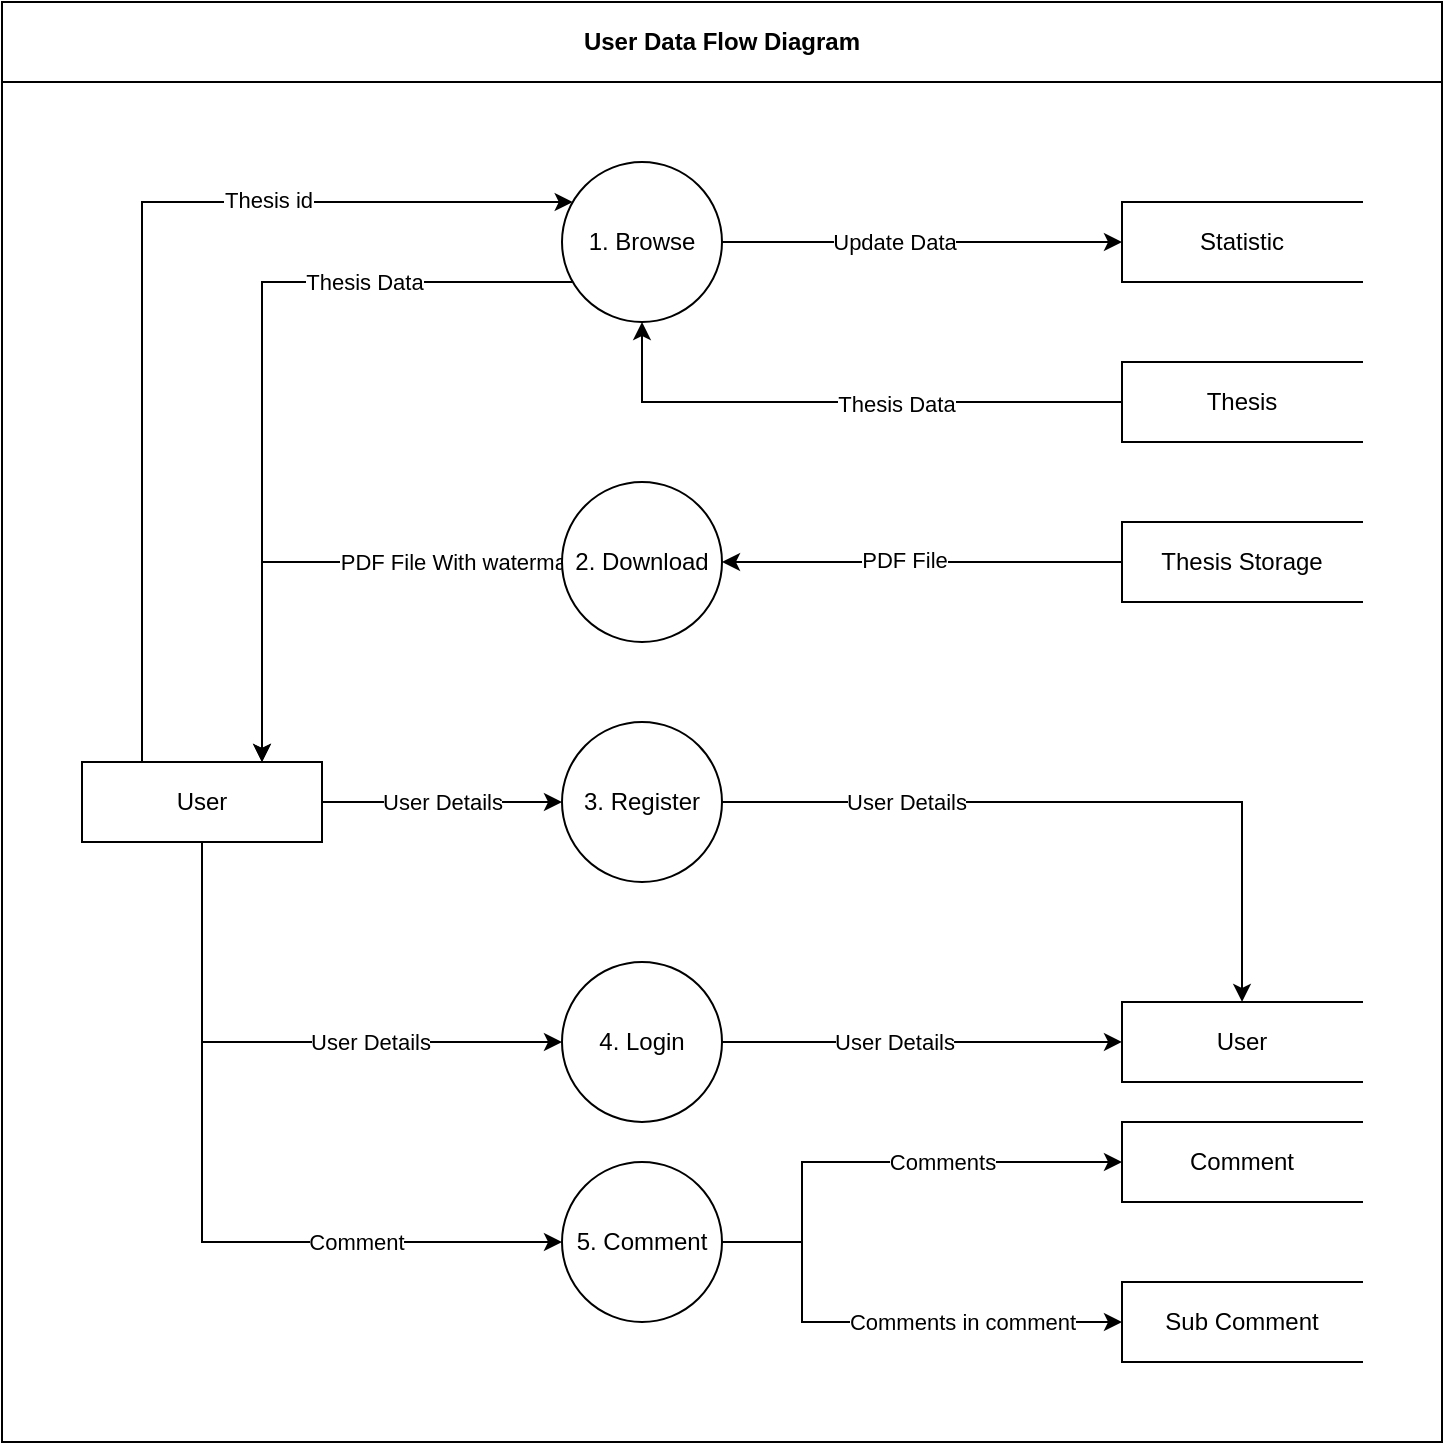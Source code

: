 <mxfile version="28.2.4" pages="2">
  <diagram name="Page-1" id="c7558073-3199-34d8-9f00-42111426c3f3">
    <mxGraphModel dx="3545" dy="1965" grid="1" gridSize="10" guides="1" tooltips="1" connect="1" arrows="1" fold="1" page="1" pageScale="1" pageWidth="1654" pageHeight="1169" background="none" math="0" shadow="0">
      <root>
        <mxCell id="0" />
        <mxCell id="1" parent="0" />
        <mxCell id="3HOMXt8vWWaVYnF211hJ-1" value="User Data Flow Diagram" style="swimlane;whiteSpace=wrap;html=1;startSize=40;" parent="1" vertex="1">
          <mxGeometry x="40" y="40" width="720" height="720" as="geometry" />
        </mxCell>
        <mxCell id="3HOMXt8vWWaVYnF211hJ-2" style="edgeStyle=orthogonalEdgeStyle;rounded=0;orthogonalLoop=1;jettySize=auto;html=1;" parent="3HOMXt8vWWaVYnF211hJ-1" source="3HOMXt8vWWaVYnF211hJ-10" target="3HOMXt8vWWaVYnF211hJ-25" edge="1">
          <mxGeometry relative="1" as="geometry">
            <mxPoint x="280" y="240" as="targetPoint" />
            <Array as="points">
              <mxPoint x="100" y="520" />
            </Array>
          </mxGeometry>
        </mxCell>
        <mxCell id="3HOMXt8vWWaVYnF211hJ-3" value="&lt;span style=&quot;color: rgb(0, 0, 0);&quot;&gt;User Details&lt;/span&gt;" style="edgeLabel;html=1;align=center;verticalAlign=middle;resizable=0;points=[];" parent="3HOMXt8vWWaVYnF211hJ-2" vertex="1" connectable="0">
          <mxGeometry x="0.314" relative="1" as="geometry">
            <mxPoint as="offset" />
          </mxGeometry>
        </mxCell>
        <mxCell id="3HOMXt8vWWaVYnF211hJ-6" style="edgeStyle=orthogonalEdgeStyle;rounded=0;orthogonalLoop=1;jettySize=auto;html=1;" parent="3HOMXt8vWWaVYnF211hJ-1" source="3HOMXt8vWWaVYnF211hJ-10" target="3HOMXt8vWWaVYnF211hJ-29" edge="1">
          <mxGeometry relative="1" as="geometry">
            <Array as="points">
              <mxPoint x="70" y="100" />
            </Array>
            <mxPoint x="280" y="479.95" as="targetPoint" />
          </mxGeometry>
        </mxCell>
        <mxCell id="3HOMXt8vWWaVYnF211hJ-7" value="Thesis id" style="edgeLabel;html=1;align=center;verticalAlign=middle;resizable=0;points=[];" parent="3HOMXt8vWWaVYnF211hJ-6" vertex="1" connectable="0">
          <mxGeometry x="0.383" y="1" relative="1" as="geometry">
            <mxPoint as="offset" />
          </mxGeometry>
        </mxCell>
        <mxCell id="3HOMXt8vWWaVYnF211hJ-10" value="User" style="html=1;dashed=0;whiteSpace=wrap;rounded=0;" parent="3HOMXt8vWWaVYnF211hJ-1" vertex="1">
          <mxGeometry x="40" y="380" width="120" height="40" as="geometry" />
        </mxCell>
        <mxCell id="3HOMXt8vWWaVYnF211hJ-19" style="edgeStyle=orthogonalEdgeStyle;rounded=0;orthogonalLoop=1;jettySize=auto;html=1;" parent="3HOMXt8vWWaVYnF211hJ-1" source="3HOMXt8vWWaVYnF211hJ-29" target="3HOMXt8vWWaVYnF211hJ-21" edge="1">
          <mxGeometry relative="1" as="geometry">
            <mxPoint x="400" y="479.95" as="sourcePoint" />
            <Array as="points">
              <mxPoint x="330" y="110" />
            </Array>
          </mxGeometry>
        </mxCell>
        <mxCell id="3HOMXt8vWWaVYnF211hJ-20" value="Update Data" style="edgeLabel;html=1;align=center;verticalAlign=middle;resizable=0;points=[];" parent="3HOMXt8vWWaVYnF211hJ-19" vertex="1" connectable="0">
          <mxGeometry x="-0.139" y="2" relative="1" as="geometry">
            <mxPoint y="2" as="offset" />
          </mxGeometry>
        </mxCell>
        <mxCell id="3HOMXt8vWWaVYnF211hJ-21" value="Statistic" style="html=1;dashed=0;whiteSpace=wrap;shape=partialRectangle;right=0;" parent="3HOMXt8vWWaVYnF211hJ-1" vertex="1">
          <mxGeometry x="560" y="100" width="120" height="40" as="geometry" />
        </mxCell>
        <mxCell id="3HOMXt8vWWaVYnF211hJ-22" style="edgeStyle=orthogonalEdgeStyle;rounded=0;orthogonalLoop=1;jettySize=auto;html=1;" parent="3HOMXt8vWWaVYnF211hJ-1" source="3HOMXt8vWWaVYnF211hJ-30" target="3HOMXt8vWWaVYnF211hJ-10" edge="1">
          <mxGeometry relative="1" as="geometry">
            <mxPoint x="280" y="640.95" as="sourcePoint" />
            <Array as="points">
              <mxPoint x="130" y="280" />
            </Array>
          </mxGeometry>
        </mxCell>
        <mxCell id="3HOMXt8vWWaVYnF211hJ-23" value="PDF File With watermark" style="edgeLabel;html=1;align=center;verticalAlign=middle;resizable=0;points=[];" parent="3HOMXt8vWWaVYnF211hJ-22" vertex="1" connectable="0">
          <mxGeometry x="-0.361" y="1" relative="1" as="geometry">
            <mxPoint x="30" y="-1" as="offset" />
          </mxGeometry>
        </mxCell>
        <mxCell id="3HOMXt8vWWaVYnF211hJ-27" style="edgeStyle=orthogonalEdgeStyle;rounded=0;orthogonalLoop=1;jettySize=auto;html=1;" parent="3HOMXt8vWWaVYnF211hJ-1" source="3HOMXt8vWWaVYnF211hJ-29" target="3HOMXt8vWWaVYnF211hJ-10" edge="1">
          <mxGeometry relative="1" as="geometry">
            <Array as="points">
              <mxPoint x="130" y="140" />
            </Array>
          </mxGeometry>
        </mxCell>
        <mxCell id="3HOMXt8vWWaVYnF211hJ-28" value="Thesis Data" style="edgeLabel;html=1;align=center;verticalAlign=middle;resizable=0;points=[];" parent="3HOMXt8vWWaVYnF211hJ-27" vertex="1" connectable="0">
          <mxGeometry x="-0.41" y="2" relative="1" as="geometry">
            <mxPoint x="12" y="-2" as="offset" />
          </mxGeometry>
        </mxCell>
        <mxCell id="3HOMXt8vWWaVYnF211hJ-29" value="1. Browse" style="ellipse;whiteSpace=wrap;html=1;aspect=fixed;" parent="3HOMXt8vWWaVYnF211hJ-1" vertex="1">
          <mxGeometry x="280" y="80" width="80" height="80" as="geometry" />
        </mxCell>
        <mxCell id="3HOMXt8vWWaVYnF211hJ-30" value="2. Download" style="ellipse;whiteSpace=wrap;html=1;aspect=fixed;" parent="3HOMXt8vWWaVYnF211hJ-1" vertex="1">
          <mxGeometry x="280" y="240" width="80" height="80" as="geometry" />
        </mxCell>
        <mxCell id="3HOMXt8vWWaVYnF211hJ-31" style="edgeStyle=orthogonalEdgeStyle;rounded=0;orthogonalLoop=1;jettySize=auto;html=1;" parent="3HOMXt8vWWaVYnF211hJ-1" source="3HOMXt8vWWaVYnF211hJ-33" target="3HOMXt8vWWaVYnF211hJ-29" edge="1">
          <mxGeometry relative="1" as="geometry">
            <mxPoint x="390" y="549.95" as="targetPoint" />
            <Array as="points">
              <mxPoint x="320" y="200" />
            </Array>
          </mxGeometry>
        </mxCell>
        <mxCell id="3HOMXt8vWWaVYnF211hJ-32" value="Thesis Data" style="edgeLabel;html=1;align=center;verticalAlign=middle;resizable=0;points=[];" parent="3HOMXt8vWWaVYnF211hJ-31" vertex="1" connectable="0">
          <mxGeometry x="-0.191" y="1" relative="1" as="geometry">
            <mxPoint as="offset" />
          </mxGeometry>
        </mxCell>
        <mxCell id="3HOMXt8vWWaVYnF211hJ-33" value="Thesis" style="html=1;dashed=0;whiteSpace=wrap;shape=partialRectangle;right=0;" parent="3HOMXt8vWWaVYnF211hJ-1" vertex="1">
          <mxGeometry x="560" y="180" width="120" height="40" as="geometry" />
        </mxCell>
        <mxCell id="3HOMXt8vWWaVYnF211hJ-34" style="edgeStyle=orthogonalEdgeStyle;rounded=0;orthogonalLoop=1;jettySize=auto;html=1;" parent="3HOMXt8vWWaVYnF211hJ-1" source="3HOMXt8vWWaVYnF211hJ-36" target="3HOMXt8vWWaVYnF211hJ-30" edge="1">
          <mxGeometry relative="1" as="geometry">
            <mxPoint x="360" y="639.95" as="targetPoint" />
          </mxGeometry>
        </mxCell>
        <mxCell id="3HOMXt8vWWaVYnF211hJ-35" value="PDF File" style="edgeLabel;html=1;align=center;verticalAlign=middle;resizable=0;points=[];" parent="3HOMXt8vWWaVYnF211hJ-34" vertex="1" connectable="0">
          <mxGeometry x="0.093" y="-1" relative="1" as="geometry">
            <mxPoint as="offset" />
          </mxGeometry>
        </mxCell>
        <mxCell id="3HOMXt8vWWaVYnF211hJ-36" value="Thesis Storage" style="html=1;dashed=0;whiteSpace=wrap;shape=partialRectangle;right=0;" parent="3HOMXt8vWWaVYnF211hJ-1" vertex="1">
          <mxGeometry x="560" y="260" width="120" height="40" as="geometry" />
        </mxCell>
        <mxCell id="3HOMXt8vWWaVYnF211hJ-39" value="3. Register" style="ellipse;whiteSpace=wrap;html=1;aspect=fixed;" parent="3HOMXt8vWWaVYnF211hJ-1" vertex="1">
          <mxGeometry x="280" y="360" width="80" height="80" as="geometry" />
        </mxCell>
        <mxCell id="3HOMXt8vWWaVYnF211hJ-25" value="4. Login" style="ellipse;whiteSpace=wrap;html=1;aspect=fixed;" parent="3HOMXt8vWWaVYnF211hJ-1" vertex="1">
          <mxGeometry x="280" y="479.95" width="80" height="80" as="geometry" />
        </mxCell>
        <mxCell id="3HOMXt8vWWaVYnF211hJ-26" value="5. Comment" style="ellipse;whiteSpace=wrap;html=1;aspect=fixed;" parent="3HOMXt8vWWaVYnF211hJ-1" vertex="1">
          <mxGeometry x="280" y="580" width="80" height="80" as="geometry" />
        </mxCell>
        <mxCell id="3HOMXt8vWWaVYnF211hJ-24" value="User" style="html=1;dashed=0;whiteSpace=wrap;shape=partialRectangle;right=0;" parent="3HOMXt8vWWaVYnF211hJ-1" vertex="1">
          <mxGeometry x="560" y="499.95" width="120" height="40" as="geometry" />
        </mxCell>
        <mxCell id="3HOMXt8vWWaVYnF211hJ-15" value="Comment" style="html=1;dashed=0;whiteSpace=wrap;shape=partialRectangle;right=0;" parent="3HOMXt8vWWaVYnF211hJ-1" vertex="1">
          <mxGeometry x="560" y="560" width="120" height="40" as="geometry" />
        </mxCell>
        <mxCell id="3HOMXt8vWWaVYnF211hJ-18" value="Sub Comment" style="html=1;dashed=0;whiteSpace=wrap;shape=partialRectangle;right=0;" parent="3HOMXt8vWWaVYnF211hJ-1" vertex="1">
          <mxGeometry x="560" y="640" width="120" height="40" as="geometry" />
        </mxCell>
        <mxCell id="3HOMXt8vWWaVYnF211hJ-8" style="edgeStyle=orthogonalEdgeStyle;rounded=0;orthogonalLoop=1;jettySize=auto;html=1;" parent="3HOMXt8vWWaVYnF211hJ-1" source="3HOMXt8vWWaVYnF211hJ-10" target="3HOMXt8vWWaVYnF211hJ-39" edge="1">
          <mxGeometry relative="1" as="geometry">
            <mxPoint x="211.6" y="160" as="targetPoint" />
            <Array as="points">
              <mxPoint x="170" y="400" />
              <mxPoint x="170" y="400" />
            </Array>
          </mxGeometry>
        </mxCell>
        <mxCell id="3HOMXt8vWWaVYnF211hJ-9" value="&lt;span style=&quot;color: rgb(0, 0, 0);&quot;&gt;User Details&lt;/span&gt;" style="edgeLabel;html=1;align=center;verticalAlign=middle;resizable=0;points=[];" parent="3HOMXt8vWWaVYnF211hJ-8" vertex="1" connectable="0">
          <mxGeometry x="0.55" relative="1" as="geometry">
            <mxPoint x="-33" as="offset" />
          </mxGeometry>
        </mxCell>
        <mxCell id="3HOMXt8vWWaVYnF211hJ-4" style="edgeStyle=orthogonalEdgeStyle;rounded=0;orthogonalLoop=1;jettySize=auto;html=1;" parent="3HOMXt8vWWaVYnF211hJ-1" source="3HOMXt8vWWaVYnF211hJ-10" target="3HOMXt8vWWaVYnF211hJ-26" edge="1">
          <mxGeometry relative="1" as="geometry">
            <Array as="points">
              <mxPoint x="100" y="620" />
            </Array>
            <mxPoint x="280" y="319.95" as="targetPoint" />
          </mxGeometry>
        </mxCell>
        <mxCell id="3HOMXt8vWWaVYnF211hJ-5" value="&lt;span style=&quot;color: rgb(0, 0, 0);&quot;&gt;Comment&lt;/span&gt;" style="edgeLabel;html=1;align=center;verticalAlign=middle;resizable=0;points=[];" parent="3HOMXt8vWWaVYnF211hJ-4" vertex="1" connectable="0">
          <mxGeometry x="0.168" relative="1" as="geometry">
            <mxPoint x="55" as="offset" />
          </mxGeometry>
        </mxCell>
        <mxCell id="3HOMXt8vWWaVYnF211hJ-11" style="edgeStyle=orthogonalEdgeStyle;rounded=0;orthogonalLoop=1;jettySize=auto;html=1;" parent="3HOMXt8vWWaVYnF211hJ-1" source="3HOMXt8vWWaVYnF211hJ-25" target="3HOMXt8vWWaVYnF211hJ-24" edge="1">
          <mxGeometry relative="1" as="geometry">
            <Array as="points" />
            <mxPoint x="360" y="239.95" as="sourcePoint" />
          </mxGeometry>
        </mxCell>
        <mxCell id="3HOMXt8vWWaVYnF211hJ-12" value="User Details" style="edgeLabel;html=1;align=center;verticalAlign=middle;resizable=0;points=[];" parent="3HOMXt8vWWaVYnF211hJ-11" vertex="1" connectable="0">
          <mxGeometry x="-0.669" y="2" relative="1" as="geometry">
            <mxPoint x="53" y="2" as="offset" />
          </mxGeometry>
        </mxCell>
        <mxCell id="3HOMXt8vWWaVYnF211hJ-37" style="edgeStyle=orthogonalEdgeStyle;rounded=0;orthogonalLoop=1;jettySize=auto;html=1;" parent="3HOMXt8vWWaVYnF211hJ-1" source="3HOMXt8vWWaVYnF211hJ-39" target="3HOMXt8vWWaVYnF211hJ-24" edge="1">
          <mxGeometry relative="1" as="geometry">
            <mxPoint x="471.6" y="150" as="sourcePoint" />
            <Array as="points">
              <mxPoint x="620" y="400" />
            </Array>
          </mxGeometry>
        </mxCell>
        <mxCell id="3HOMXt8vWWaVYnF211hJ-38" value="User Details" style="edgeLabel;html=1;align=center;verticalAlign=middle;resizable=0;points=[];" parent="3HOMXt8vWWaVYnF211hJ-37" vertex="1" connectable="0">
          <mxGeometry x="-0.333" y="-3" relative="1" as="geometry">
            <mxPoint x="-28" y="-3" as="offset" />
          </mxGeometry>
        </mxCell>
        <mxCell id="3HOMXt8vWWaVYnF211hJ-16" value="" style="edgeStyle=orthogonalEdgeStyle;rounded=0;orthogonalLoop=1;jettySize=auto;html=1;" parent="3HOMXt8vWWaVYnF211hJ-1" source="3HOMXt8vWWaVYnF211hJ-26" target="3HOMXt8vWWaVYnF211hJ-15" edge="1">
          <mxGeometry relative="1" as="geometry">
            <mxPoint x="400" y="319.95" as="sourcePoint" />
            <Array as="points">
              <mxPoint x="400" y="620" />
              <mxPoint x="400" y="580" />
            </Array>
          </mxGeometry>
        </mxCell>
        <mxCell id="3HOMXt8vWWaVYnF211hJ-17" value="Comments" style="edgeLabel;html=1;align=center;verticalAlign=middle;resizable=0;points=[];" parent="3HOMXt8vWWaVYnF211hJ-16" vertex="1" connectable="0">
          <mxGeometry x="-0.224" y="1" relative="1" as="geometry">
            <mxPoint x="57" y="1" as="offset" />
          </mxGeometry>
        </mxCell>
        <mxCell id="3HOMXt8vWWaVYnF211hJ-13" style="edgeStyle=orthogonalEdgeStyle;rounded=0;orthogonalLoop=1;jettySize=auto;html=1;" parent="3HOMXt8vWWaVYnF211hJ-1" source="3HOMXt8vWWaVYnF211hJ-26" target="3HOMXt8vWWaVYnF211hJ-18" edge="1">
          <mxGeometry relative="1" as="geometry">
            <Array as="points">
              <mxPoint x="400" y="620" />
              <mxPoint x="400" y="660" />
            </Array>
            <mxPoint x="400" y="319.979" as="sourcePoint" />
          </mxGeometry>
        </mxCell>
        <mxCell id="3HOMXt8vWWaVYnF211hJ-14" value="Comments in comment" style="edgeLabel;html=1;align=center;verticalAlign=middle;resizable=0;points=[];" parent="3HOMXt8vWWaVYnF211hJ-13" vertex="1" connectable="0">
          <mxGeometry x="0.234" y="-1" relative="1" as="geometry">
            <mxPoint x="12" y="-1" as="offset" />
          </mxGeometry>
        </mxCell>
      </root>
    </mxGraphModel>
  </diagram>
  <diagram id="Jr_xxvX3Nfv4Notk2Pv0" name="Page-2">
    <mxGraphModel dx="2578" dy="1429" grid="1" gridSize="10" guides="1" tooltips="1" connect="1" arrows="1" fold="1" page="1" pageScale="1" pageWidth="1654" pageHeight="1169" math="0" shadow="0">
      <root>
        <mxCell id="0" />
        <mxCell id="1" parent="0" />
        <mxCell id="TBvcCz5QSPr1Cnd5h-cM-1" value="&lt;span style=&quot;color: rgb(0, 0, 0);&quot;&gt;Educator Data Flow Diagram&lt;/span&gt;" style="swimlane;whiteSpace=wrap;html=1;startSize=40;" vertex="1" parent="1">
          <mxGeometry x="40" y="40" width="1280" height="640" as="geometry" />
        </mxCell>
        <mxCell id="TBvcCz5QSPr1Cnd5h-cM-2" style="edgeStyle=orthogonalEdgeStyle;rounded=0;orthogonalLoop=1;jettySize=auto;html=1;" edge="1" parent="TBvcCz5QSPr1Cnd5h-cM-1" source="TBvcCz5QSPr1Cnd5h-cM-34" target="TBvcCz5QSPr1Cnd5h-cM-13">
          <mxGeometry relative="1" as="geometry">
            <mxPoint x="440" y="179.95" as="sourcePoint" />
            <Array as="points">
              <mxPoint x="270" y="120" />
              <mxPoint x="270" y="120" />
            </Array>
          </mxGeometry>
        </mxCell>
        <mxCell id="TBvcCz5QSPr1Cnd5h-cM-3" value="Thesis Data" style="edgeLabel;html=1;align=center;verticalAlign=middle;resizable=0;points=[];" vertex="1" connectable="0" parent="TBvcCz5QSPr1Cnd5h-cM-2">
          <mxGeometry x="0.478" y="2" relative="1" as="geometry">
            <mxPoint x="13" y="-2" as="offset" />
          </mxGeometry>
        </mxCell>
        <mxCell id="TBvcCz5QSPr1Cnd5h-cM-4" style="edgeStyle=orthogonalEdgeStyle;rounded=0;orthogonalLoop=1;jettySize=auto;html=1;" edge="1" parent="TBvcCz5QSPr1Cnd5h-cM-1" source="TBvcCz5QSPr1Cnd5h-cM-10" target="TBvcCz5QSPr1Cnd5h-cM-34">
          <mxGeometry relative="1" as="geometry">
            <mxPoint x="320" y="179.95" as="targetPoint" />
            <Array as="points">
              <mxPoint x="560" y="179.95" />
              <mxPoint x="560" y="119.95" />
            </Array>
          </mxGeometry>
        </mxCell>
        <mxCell id="TBvcCz5QSPr1Cnd5h-cM-5" value="Thesis Data /&lt;div&gt;PDF&lt;/div&gt;" style="edgeLabel;html=1;align=center;verticalAlign=middle;resizable=0;points=[];" vertex="1" connectable="0" parent="TBvcCz5QSPr1Cnd5h-cM-4">
          <mxGeometry x="-0.186" y="3" relative="1" as="geometry">
            <mxPoint x="-37" y="-19" as="offset" />
          </mxGeometry>
        </mxCell>
        <mxCell id="TBvcCz5QSPr1Cnd5h-cM-6" style="edgeStyle=orthogonalEdgeStyle;rounded=0;orthogonalLoop=1;jettySize=auto;html=1;" edge="1" parent="TBvcCz5QSPr1Cnd5h-cM-1" source="TBvcCz5QSPr1Cnd5h-cM-10" target="TBvcCz5QSPr1Cnd5h-cM-37">
          <mxGeometry relative="1" as="geometry">
            <Array as="points">
              <mxPoint x="560" y="179.95" />
              <mxPoint x="560" y="239.95" />
            </Array>
            <mxPoint x="320" y="259.95" as="targetPoint" />
          </mxGeometry>
        </mxCell>
        <mxCell id="TBvcCz5QSPr1Cnd5h-cM-7" value="Thesis Data /&lt;div&gt;PDF&lt;/div&gt;" style="edgeLabel;html=1;align=center;verticalAlign=middle;resizable=0;points=[];" vertex="1" connectable="0" parent="TBvcCz5QSPr1Cnd5h-cM-6">
          <mxGeometry x="0.372" y="-4" relative="1" as="geometry">
            <mxPoint x="-13" y="4" as="offset" />
          </mxGeometry>
        </mxCell>
        <mxCell id="TBvcCz5QSPr1Cnd5h-cM-8" style="edgeStyle=orthogonalEdgeStyle;html=1;rounded=0;curved=0;strokeColor=default;" edge="1" parent="TBvcCz5QSPr1Cnd5h-cM-1" source="TBvcCz5QSPr1Cnd5h-cM-10" target="TBvcCz5QSPr1Cnd5h-cM-63">
          <mxGeometry relative="1" as="geometry">
            <Array as="points">
              <mxPoint x="660" y="80" />
            </Array>
          </mxGeometry>
        </mxCell>
        <mxCell id="TBvcCz5QSPr1Cnd5h-cM-9" value="&lt;span style=&quot;color: rgb(0, 0, 0);&quot;&gt;User Details&lt;/span&gt;" style="edgeLabel;html=1;align=center;verticalAlign=middle;resizable=0;points=[];" vertex="1" connectable="0" parent="TBvcCz5QSPr1Cnd5h-cM-8">
          <mxGeometry x="0.177" relative="1" as="geometry">
            <mxPoint x="67" y="-10" as="offset" />
          </mxGeometry>
        </mxCell>
        <mxCell id="TBvcCz5QSPr1Cnd5h-cM-10" value="Student" style="html=1;dashed=0;whiteSpace=wrap;rounded=0;" vertex="1" parent="TBvcCz5QSPr1Cnd5h-cM-1">
          <mxGeometry x="600" y="159.95" width="120" height="40" as="geometry" />
        </mxCell>
        <mxCell id="TBvcCz5QSPr1Cnd5h-cM-11" style="edgeStyle=orthogonalEdgeStyle;rounded=0;orthogonalLoop=1;jettySize=auto;html=1;" edge="1" parent="TBvcCz5QSPr1Cnd5h-cM-1" source="TBvcCz5QSPr1Cnd5h-cM-13" target="TBvcCz5QSPr1Cnd5h-cM-44">
          <mxGeometry relative="1" as="geometry">
            <Array as="points">
              <mxPoint x="100" y="180" />
              <mxPoint x="20" y="180" />
              <mxPoint x="20" y="560" />
            </Array>
          </mxGeometry>
        </mxCell>
        <mxCell id="TBvcCz5QSPr1Cnd5h-cM-12" value="Thesis Data" style="edgeLabel;html=1;align=center;verticalAlign=middle;resizable=0;points=[];" vertex="1" connectable="0" parent="TBvcCz5QSPr1Cnd5h-cM-11">
          <mxGeometry x="0.689" y="-3" relative="1" as="geometry">
            <mxPoint as="offset" />
          </mxGeometry>
        </mxCell>
        <mxCell id="TBvcCz5QSPr1Cnd5h-cM-13" value="Thesis" style="html=1;dashed=0;whiteSpace=wrap;shape=partialRectangle;right=0;" vertex="1" parent="TBvcCz5QSPr1Cnd5h-cM-1">
          <mxGeometry x="40" y="99.95" width="120" height="40" as="geometry" />
        </mxCell>
        <mxCell id="TBvcCz5QSPr1Cnd5h-cM-14" style="edgeStyle=orthogonalEdgeStyle;rounded=0;orthogonalLoop=1;jettySize=auto;html=1;" edge="1" parent="TBvcCz5QSPr1Cnd5h-cM-1" source="TBvcCz5QSPr1Cnd5h-cM-37">
          <mxGeometry relative="1" as="geometry">
            <mxPoint x="420" y="359.95" as="targetPoint" />
            <Array as="points" />
            <mxPoint x="380" y="279.95" as="sourcePoint" />
          </mxGeometry>
        </mxCell>
        <mxCell id="TBvcCz5QSPr1Cnd5h-cM-15" value="Trigger Update Thesis" style="edgeLabel;html=1;align=center;verticalAlign=middle;resizable=0;points=[];" vertex="1" connectable="0" parent="TBvcCz5QSPr1Cnd5h-cM-14">
          <mxGeometry x="0.081" y="-1" relative="1" as="geometry">
            <mxPoint x="1" y="-1" as="offset" />
          </mxGeometry>
        </mxCell>
        <mxCell id="TBvcCz5QSPr1Cnd5h-cM-16" style="edgeStyle=orthogonalEdgeStyle;rounded=0;orthogonalLoop=1;jettySize=auto;html=1;" edge="1" parent="TBvcCz5QSPr1Cnd5h-cM-1" source="TBvcCz5QSPr1Cnd5h-cM-41" target="TBvcCz5QSPr1Cnd5h-cM-28">
          <mxGeometry relative="1" as="geometry">
            <mxPoint x="480" y="389.947" as="sourcePoint" />
            <Array as="points">
              <mxPoint x="630" y="400" />
            </Array>
          </mxGeometry>
        </mxCell>
        <mxCell id="TBvcCz5QSPr1Cnd5h-cM-17" value="Notice Thesis Upload" style="edgeLabel;html=1;align=center;verticalAlign=middle;resizable=0;points=[];" vertex="1" connectable="0" parent="TBvcCz5QSPr1Cnd5h-cM-16">
          <mxGeometry x="0.674" y="-1" relative="1" as="geometry">
            <mxPoint x="1" y="7" as="offset" />
          </mxGeometry>
        </mxCell>
        <mxCell id="TBvcCz5QSPr1Cnd5h-cM-18" style="edgeStyle=orthogonalEdgeStyle;rounded=0;orthogonalLoop=1;jettySize=auto;html=1;" edge="1" parent="TBvcCz5QSPr1Cnd5h-cM-1" source="TBvcCz5QSPr1Cnd5h-cM-41" target="TBvcCz5QSPr1Cnd5h-cM-30">
          <mxGeometry relative="1" as="geometry">
            <mxPoint x="360" y="379.95" as="sourcePoint" />
          </mxGeometry>
        </mxCell>
        <mxCell id="TBvcCz5QSPr1Cnd5h-cM-19" value="Create New Notice Object" style="edgeLabel;html=1;align=center;verticalAlign=middle;resizable=0;points=[];" vertex="1" connectable="0" parent="TBvcCz5QSPr1Cnd5h-cM-18">
          <mxGeometry x="-0.038" y="2" relative="1" as="geometry">
            <mxPoint x="-24" y="-2" as="offset" />
          </mxGeometry>
        </mxCell>
        <mxCell id="TBvcCz5QSPr1Cnd5h-cM-20" style="edgeStyle=orthogonalEdgeStyle;rounded=0;orthogonalLoop=1;jettySize=auto;html=1;" edge="1" parent="TBvcCz5QSPr1Cnd5h-cM-1" source="TBvcCz5QSPr1Cnd5h-cM-41" target="TBvcCz5QSPr1Cnd5h-cM-32">
          <mxGeometry relative="1" as="geometry">
            <mxPoint x="800" y="-60.05" as="targetPoint" />
            <mxPoint x="360" y="379.947" as="sourcePoint" />
            <Array as="points">
              <mxPoint x="330" y="400" />
              <mxPoint x="330" y="320" />
            </Array>
          </mxGeometry>
        </mxCell>
        <mxCell id="TBvcCz5QSPr1Cnd5h-cM-21" value="classify reciver" style="edgeLabel;html=1;align=center;verticalAlign=middle;resizable=0;points=[];" vertex="1" connectable="0" parent="TBvcCz5QSPr1Cnd5h-cM-20">
          <mxGeometry x="0.688" y="-1" relative="1" as="geometry">
            <mxPoint x="42" y="1" as="offset" />
          </mxGeometry>
        </mxCell>
        <mxCell id="TBvcCz5QSPr1Cnd5h-cM-22" style="edgeStyle=orthogonalEdgeStyle;rounded=0;orthogonalLoop=1;jettySize=auto;html=1;" edge="1" parent="TBvcCz5QSPr1Cnd5h-cM-1" source="TBvcCz5QSPr1Cnd5h-cM-41" target="TBvcCz5QSPr1Cnd5h-cM-31">
          <mxGeometry relative="1" as="geometry">
            <mxPoint x="360" y="379.947" as="sourcePoint" />
            <Array as="points">
              <mxPoint x="330" y="400" />
              <mxPoint x="330" y="480" />
            </Array>
          </mxGeometry>
        </mxCell>
        <mxCell id="TBvcCz5QSPr1Cnd5h-cM-23" value="classify sender" style="edgeLabel;html=1;align=center;verticalAlign=middle;resizable=0;points=[];" vertex="1" connectable="0" parent="TBvcCz5QSPr1Cnd5h-cM-22">
          <mxGeometry x="0.683" y="2" relative="1" as="geometry">
            <mxPoint x="42" y="-2" as="offset" />
          </mxGeometry>
        </mxCell>
        <mxCell id="TBvcCz5QSPr1Cnd5h-cM-24" style="edgeStyle=orthogonalEdgeStyle;rounded=0;orthogonalLoop=1;jettySize=auto;html=1;" edge="1" parent="TBvcCz5QSPr1Cnd5h-cM-1" source="TBvcCz5QSPr1Cnd5h-cM-41" target="TBvcCz5QSPr1Cnd5h-cM-10">
          <mxGeometry relative="1" as="geometry">
            <mxPoint x="480" y="369.947" as="sourcePoint" />
            <Array as="points">
              <mxPoint x="630" y="400" />
            </Array>
          </mxGeometry>
        </mxCell>
        <mxCell id="TBvcCz5QSPr1Cnd5h-cM-25" value="Approve Notice /&lt;div&gt;Feedback&lt;/div&gt;" style="edgeLabel;html=1;align=center;verticalAlign=middle;resizable=0;points=[];" vertex="1" connectable="0" parent="TBvcCz5QSPr1Cnd5h-cM-24">
          <mxGeometry x="0.049" relative="1" as="geometry">
            <mxPoint y="-91" as="offset" />
          </mxGeometry>
        </mxCell>
        <mxCell id="TBvcCz5QSPr1Cnd5h-cM-26" style="edgeStyle=orthogonalEdgeStyle;rounded=0;orthogonalLoop=1;jettySize=auto;html=1;" edge="1" parent="TBvcCz5QSPr1Cnd5h-cM-1" source="TBvcCz5QSPr1Cnd5h-cM-28" target="TBvcCz5QSPr1Cnd5h-cM-44">
          <mxGeometry relative="1" as="geometry">
            <mxPoint x="480" y="600" as="targetPoint" />
            <Array as="points">
              <mxPoint x="690" y="580" />
            </Array>
          </mxGeometry>
        </mxCell>
        <mxCell id="TBvcCz5QSPr1Cnd5h-cM-27" value="Approve / Reject,&lt;div&gt;Feedback&lt;/div&gt;" style="edgeLabel;html=1;align=center;verticalAlign=middle;resizable=0;points=[];" vertex="1" connectable="0" parent="TBvcCz5QSPr1Cnd5h-cM-26">
          <mxGeometry x="-0.093" y="-1" relative="1" as="geometry">
            <mxPoint x="-31" y="1" as="offset" />
          </mxGeometry>
        </mxCell>
        <mxCell id="TBvcCz5QSPr1Cnd5h-cM-28" value="Teacher" style="html=1;dashed=0;whiteSpace=wrap;rounded=0;" vertex="1" parent="TBvcCz5QSPr1Cnd5h-cM-1">
          <mxGeometry x="600" y="459.95" width="120" height="40" as="geometry" />
        </mxCell>
        <mxCell id="TBvcCz5QSPr1Cnd5h-cM-29" style="edgeStyle=orthogonalEdgeStyle;rounded=0;orthogonalLoop=1;jettySize=auto;html=1;" edge="1" parent="TBvcCz5QSPr1Cnd5h-cM-1" source="TBvcCz5QSPr1Cnd5h-cM-41">
          <mxGeometry relative="1" as="geometry">
            <mxPoint x="420" y="399.95" as="targetPoint" />
          </mxGeometry>
        </mxCell>
        <mxCell id="TBvcCz5QSPr1Cnd5h-cM-30" value="Notice Object" style="html=1;dashed=0;whiteSpace=wrap;shape=partialRectangle;right=0;" vertex="1" parent="TBvcCz5QSPr1Cnd5h-cM-1">
          <mxGeometry x="40" y="379.95" width="120" height="40" as="geometry" />
        </mxCell>
        <mxCell id="TBvcCz5QSPr1Cnd5h-cM-31" value="Notice" style="html=1;dashed=0;whiteSpace=wrap;shape=partialRectangle;right=0;" vertex="1" parent="TBvcCz5QSPr1Cnd5h-cM-1">
          <mxGeometry x="40" y="459.95" width="120" height="40" as="geometry" />
        </mxCell>
        <mxCell id="TBvcCz5QSPr1Cnd5h-cM-32" value="Notice Reciver" style="html=1;dashed=0;whiteSpace=wrap;shape=partialRectangle;right=0;" vertex="1" parent="TBvcCz5QSPr1Cnd5h-cM-1">
          <mxGeometry x="40" y="299.95" width="120" height="40" as="geometry" />
        </mxCell>
        <mxCell id="TBvcCz5QSPr1Cnd5h-cM-33" style="edgeStyle=orthogonalEdgeStyle;rounded=0;orthogonalLoop=1;jettySize=auto;html=1;" edge="1" parent="TBvcCz5QSPr1Cnd5h-cM-1" source="TBvcCz5QSPr1Cnd5h-cM-34" target="TBvcCz5QSPr1Cnd5h-cM-38">
          <mxGeometry relative="1" as="geometry">
            <Array as="points">
              <mxPoint x="320" y="120" />
              <mxPoint x="320" y="240" />
            </Array>
          </mxGeometry>
        </mxCell>
        <mxCell id="TBvcCz5QSPr1Cnd5h-cM-34" value="4.1 Create Thesis" style="ellipse;whiteSpace=wrap;html=1;aspect=fixed;" vertex="1" parent="TBvcCz5QSPr1Cnd5h-cM-1">
          <mxGeometry x="380" y="79.95" width="80" height="80" as="geometry" />
        </mxCell>
        <mxCell id="TBvcCz5QSPr1Cnd5h-cM-35" style="edgeStyle=orthogonalEdgeStyle;rounded=0;orthogonalLoop=1;jettySize=auto;html=1;" edge="1" parent="TBvcCz5QSPr1Cnd5h-cM-1" source="TBvcCz5QSPr1Cnd5h-cM-37" target="TBvcCz5QSPr1Cnd5h-cM-38">
          <mxGeometry relative="1" as="geometry">
            <Array as="points">
              <mxPoint x="270" y="240" />
              <mxPoint x="270" y="240" />
            </Array>
          </mxGeometry>
        </mxCell>
        <mxCell id="TBvcCz5QSPr1Cnd5h-cM-36" value="Thesis PDF" style="edgeLabel;html=1;align=center;verticalAlign=middle;resizable=0;points=[];" vertex="1" connectable="0" parent="TBvcCz5QSPr1Cnd5h-cM-35">
          <mxGeometry x="0.488" y="-2" relative="1" as="geometry">
            <mxPoint as="offset" />
          </mxGeometry>
        </mxCell>
        <mxCell id="TBvcCz5QSPr1Cnd5h-cM-37" value="4.2 Update Thesis" style="ellipse;whiteSpace=wrap;html=1;aspect=fixed;" vertex="1" parent="TBvcCz5QSPr1Cnd5h-cM-1">
          <mxGeometry x="380" y="199.95" width="80" height="80" as="geometry" />
        </mxCell>
        <mxCell id="TBvcCz5QSPr1Cnd5h-cM-38" value="Thesis storage" style="html=1;dashed=0;whiteSpace=wrap;shape=partialRectangle;right=0;" vertex="1" parent="TBvcCz5QSPr1Cnd5h-cM-1">
          <mxGeometry x="40" y="219.95" width="120" height="40" as="geometry" />
        </mxCell>
        <mxCell id="TBvcCz5QSPr1Cnd5h-cM-39" value="" style="edgeStyle=orthogonalEdgeStyle;rounded=0;orthogonalLoop=1;jettySize=auto;html=1;" edge="1" parent="TBvcCz5QSPr1Cnd5h-cM-1" source="TBvcCz5QSPr1Cnd5h-cM-44" target="TBvcCz5QSPr1Cnd5h-cM-41">
          <mxGeometry relative="1" as="geometry">
            <mxPoint x="460" y="439.95" as="targetPoint" />
            <mxPoint x="420" y="580" as="sourcePoint" />
          </mxGeometry>
        </mxCell>
        <mxCell id="TBvcCz5QSPr1Cnd5h-cM-40" value="Approve / Reject,&lt;div&gt;Feedback&lt;/div&gt;" style="edgeLabel;html=1;align=center;verticalAlign=middle;resizable=0;points=[];" vertex="1" connectable="0" parent="TBvcCz5QSPr1Cnd5h-cM-39">
          <mxGeometry x="-0.327" y="-1" relative="1" as="geometry">
            <mxPoint x="-1" y="-13" as="offset" />
          </mxGeometry>
        </mxCell>
        <mxCell id="TBvcCz5QSPr1Cnd5h-cM-41" value="5. Notification" style="ellipse;whiteSpace=wrap;html=1;aspect=fixed;" vertex="1" parent="TBvcCz5QSPr1Cnd5h-cM-1">
          <mxGeometry x="380" y="359.95" width="80" height="80" as="geometry" />
        </mxCell>
        <mxCell id="TBvcCz5QSPr1Cnd5h-cM-42" style="edgeStyle=orthogonalEdgeStyle;rounded=0;orthogonalLoop=1;jettySize=auto;html=1;" edge="1" parent="TBvcCz5QSPr1Cnd5h-cM-1" source="TBvcCz5QSPr1Cnd5h-cM-44" target="TBvcCz5QSPr1Cnd5h-cM-28">
          <mxGeometry relative="1" as="geometry">
            <Array as="points">
              <mxPoint x="630" y="540" />
            </Array>
          </mxGeometry>
        </mxCell>
        <mxCell id="TBvcCz5QSPr1Cnd5h-cM-43" value="Thesis Data" style="edgeLabel;html=1;align=center;verticalAlign=middle;resizable=0;points=[];" vertex="1" connectable="0" parent="TBvcCz5QSPr1Cnd5h-cM-42">
          <mxGeometry x="-0.255" y="-1" relative="1" as="geometry">
            <mxPoint as="offset" />
          </mxGeometry>
        </mxCell>
        <mxCell id="TBvcCz5QSPr1Cnd5h-cM-44" value="4.3 Approve" style="ellipse;whiteSpace=wrap;html=1;aspect=fixed;" vertex="1" parent="TBvcCz5QSPr1Cnd5h-cM-1">
          <mxGeometry x="380" y="519.95" width="80" height="80" as="geometry" />
        </mxCell>
        <mxCell id="TBvcCz5QSPr1Cnd5h-cM-45" style="edgeStyle=orthogonalEdgeStyle;rounded=0;orthogonalLoop=1;jettySize=auto;html=1;" edge="1" parent="TBvcCz5QSPr1Cnd5h-cM-1" source="TBvcCz5QSPr1Cnd5h-cM-51" target="TBvcCz5QSPr1Cnd5h-cM-50">
          <mxGeometry relative="1" as="geometry">
            <Array as="points" />
            <mxPoint x="920" y="239.9" as="sourcePoint" />
          </mxGeometry>
        </mxCell>
        <mxCell id="TBvcCz5QSPr1Cnd5h-cM-46" value="User Details" style="edgeLabel;html=1;align=center;verticalAlign=middle;resizable=0;points=[];" vertex="1" connectable="0" parent="TBvcCz5QSPr1Cnd5h-cM-45">
          <mxGeometry x="-0.669" y="2" relative="1" as="geometry">
            <mxPoint x="53" y="2" as="offset" />
          </mxGeometry>
        </mxCell>
        <mxCell id="TBvcCz5QSPr1Cnd5h-cM-47" style="edgeStyle=orthogonalEdgeStyle;rounded=0;orthogonalLoop=1;jettySize=auto;html=1;" edge="1" parent="TBvcCz5QSPr1Cnd5h-cM-1" source="TBvcCz5QSPr1Cnd5h-cM-53" target="TBvcCz5QSPr1Cnd5h-cM-49">
          <mxGeometry relative="1" as="geometry">
            <mxPoint x="960" y="360" as="sourcePoint" />
            <Array as="points">
              <mxPoint x="1080" y="280" />
              <mxPoint x="1080" y="260" />
            </Array>
          </mxGeometry>
        </mxCell>
        <mxCell id="TBvcCz5QSPr1Cnd5h-cM-48" value="Update Data" style="edgeLabel;html=1;align=center;verticalAlign=middle;resizable=0;points=[];" vertex="1" connectable="0" parent="TBvcCz5QSPr1Cnd5h-cM-47">
          <mxGeometry x="-0.139" y="2" relative="1" as="geometry">
            <mxPoint x="-14" y="2" as="offset" />
          </mxGeometry>
        </mxCell>
        <mxCell id="TBvcCz5QSPr1Cnd5h-cM-49" value="Statistic" style="html=1;dashed=0;whiteSpace=wrap;shape=partialRectangle;right=0;" vertex="1" parent="TBvcCz5QSPr1Cnd5h-cM-1">
          <mxGeometry x="1120" y="240" width="120" height="40" as="geometry" />
        </mxCell>
        <mxCell id="TBvcCz5QSPr1Cnd5h-cM-50" value="User" style="html=1;dashed=0;whiteSpace=wrap;shape=partialRectangle;right=0;" vertex="1" parent="TBvcCz5QSPr1Cnd5h-cM-1">
          <mxGeometry x="1120" y="159.95" width="120" height="40" as="geometry" />
        </mxCell>
        <mxCell id="TBvcCz5QSPr1Cnd5h-cM-51" value="2. Login" style="ellipse;whiteSpace=wrap;html=1;aspect=fixed;" vertex="1" parent="TBvcCz5QSPr1Cnd5h-cM-1">
          <mxGeometry x="840" y="139.95" width="80" height="80" as="geometry" />
        </mxCell>
        <mxCell id="TBvcCz5QSPr1Cnd5h-cM-52" style="edgeStyle=orthogonalEdgeStyle;html=1;" edge="1" parent="TBvcCz5QSPr1Cnd5h-cM-1" source="TBvcCz5QSPr1Cnd5h-cM-53" target="TBvcCz5QSPr1Cnd5h-cM-54">
          <mxGeometry relative="1" as="geometry" />
        </mxCell>
        <mxCell id="TBvcCz5QSPr1Cnd5h-cM-53" value="3.1 Browse" style="ellipse;whiteSpace=wrap;html=1;aspect=fixed;" vertex="1" parent="TBvcCz5QSPr1Cnd5h-cM-1">
          <mxGeometry x="840" y="250" width="80" height="80" as="geometry" />
        </mxCell>
        <mxCell id="TBvcCz5QSPr1Cnd5h-cM-54" value="3.2 Download" style="ellipse;whiteSpace=wrap;html=1;aspect=fixed;" vertex="1" parent="TBvcCz5QSPr1Cnd5h-cM-1">
          <mxGeometry x="840" y="380" width="80" height="80" as="geometry" />
        </mxCell>
        <mxCell id="TBvcCz5QSPr1Cnd5h-cM-55" style="edgeStyle=orthogonalEdgeStyle;rounded=0;orthogonalLoop=1;jettySize=auto;html=1;" edge="1" parent="TBvcCz5QSPr1Cnd5h-cM-1" source="TBvcCz5QSPr1Cnd5h-cM-57" target="TBvcCz5QSPr1Cnd5h-cM-53">
          <mxGeometry relative="1" as="geometry">
            <mxPoint x="950" y="430" as="targetPoint" />
            <Array as="points">
              <mxPoint x="1080" y="340" />
              <mxPoint x="1080" y="300" />
            </Array>
          </mxGeometry>
        </mxCell>
        <mxCell id="TBvcCz5QSPr1Cnd5h-cM-56" value="Thesis Data" style="edgeLabel;html=1;align=center;verticalAlign=middle;resizable=0;points=[];" vertex="1" connectable="0" parent="TBvcCz5QSPr1Cnd5h-cM-55">
          <mxGeometry x="-0.191" y="1" relative="1" as="geometry">
            <mxPoint x="-62" y="-1" as="offset" />
          </mxGeometry>
        </mxCell>
        <mxCell id="TBvcCz5QSPr1Cnd5h-cM-57" value="Thesis" style="html=1;dashed=0;whiteSpace=wrap;shape=partialRectangle;right=0;" vertex="1" parent="TBvcCz5QSPr1Cnd5h-cM-1">
          <mxGeometry x="1120" y="320" width="120" height="40" as="geometry" />
        </mxCell>
        <mxCell id="TBvcCz5QSPr1Cnd5h-cM-58" style="edgeStyle=orthogonalEdgeStyle;rounded=0;orthogonalLoop=1;jettySize=auto;html=1;" edge="1" parent="TBvcCz5QSPr1Cnd5h-cM-1" source="TBvcCz5QSPr1Cnd5h-cM-60" target="TBvcCz5QSPr1Cnd5h-cM-54">
          <mxGeometry relative="1" as="geometry">
            <mxPoint x="920" y="420" as="targetPoint" />
          </mxGeometry>
        </mxCell>
        <mxCell id="TBvcCz5QSPr1Cnd5h-cM-59" value="PDF File" style="edgeLabel;html=1;align=center;verticalAlign=middle;resizable=0;points=[];" vertex="1" connectable="0" parent="TBvcCz5QSPr1Cnd5h-cM-58">
          <mxGeometry x="0.093" y="-1" relative="1" as="geometry">
            <mxPoint as="offset" />
          </mxGeometry>
        </mxCell>
        <mxCell id="TBvcCz5QSPr1Cnd5h-cM-60" value="Thesis Storage" style="html=1;dashed=0;whiteSpace=wrap;shape=partialRectangle;right=0;" vertex="1" parent="TBvcCz5QSPr1Cnd5h-cM-1">
          <mxGeometry x="1120" y="400" width="120" height="40" as="geometry" />
        </mxCell>
        <mxCell id="TBvcCz5QSPr1Cnd5h-cM-61" style="edgeStyle=orthogonalEdgeStyle;rounded=0;orthogonalLoop=1;jettySize=auto;html=1;" edge="1" parent="TBvcCz5QSPr1Cnd5h-cM-1" target="TBvcCz5QSPr1Cnd5h-cM-50">
          <mxGeometry relative="1" as="geometry">
            <mxPoint x="920.0" y="79.95" as="sourcePoint" />
            <Array as="points">
              <mxPoint x="1181" y="80" />
            </Array>
            <mxPoint x="1181.27" y="209.85" as="targetPoint" />
          </mxGeometry>
        </mxCell>
        <mxCell id="TBvcCz5QSPr1Cnd5h-cM-62" value="User Details" style="edgeLabel;html=1;align=center;verticalAlign=middle;resizable=0;points=[];" vertex="1" connectable="0" parent="TBvcCz5QSPr1Cnd5h-cM-61">
          <mxGeometry x="-0.333" y="-3" relative="1" as="geometry">
            <mxPoint x="-28" y="-3" as="offset" />
          </mxGeometry>
        </mxCell>
        <mxCell id="TBvcCz5QSPr1Cnd5h-cM-63" value="1. Register" style="ellipse;whiteSpace=wrap;html=1;aspect=fixed;" vertex="1" parent="TBvcCz5QSPr1Cnd5h-cM-1">
          <mxGeometry x="840" y="40.0" width="80" height="80" as="geometry" />
        </mxCell>
        <mxCell id="TBvcCz5QSPr1Cnd5h-cM-64" style="edgeStyle=orthogonalEdgeStyle;rounded=0;orthogonalLoop=1;jettySize=auto;html=1;" edge="1" parent="TBvcCz5QSPr1Cnd5h-cM-1" source="TBvcCz5QSPr1Cnd5h-cM-10" target="TBvcCz5QSPr1Cnd5h-cM-51">
          <mxGeometry relative="1" as="geometry">
            <mxPoint x="851" y="260" as="targetPoint" />
            <Array as="points">
              <mxPoint x="880" y="180" />
            </Array>
            <mxPoint x="730" y="490" as="sourcePoint" />
          </mxGeometry>
        </mxCell>
        <mxCell id="TBvcCz5QSPr1Cnd5h-cM-65" style="edgeStyle=orthogonalEdgeStyle;rounded=0;orthogonalLoop=1;jettySize=auto;html=1;" edge="1" parent="TBvcCz5QSPr1Cnd5h-cM-1" source="TBvcCz5QSPr1Cnd5h-cM-28" target="TBvcCz5QSPr1Cnd5h-cM-53">
          <mxGeometry relative="1" as="geometry">
            <Array as="points">
              <mxPoint x="760" y="480" />
              <mxPoint x="760" y="290" />
            </Array>
            <mxPoint x="1515" y="470" as="targetPoint" />
            <mxPoint x="1390" y="370" as="sourcePoint" />
          </mxGeometry>
        </mxCell>
        <mxCell id="TBvcCz5QSPr1Cnd5h-cM-66" style="edgeStyle=orthogonalEdgeStyle;rounded=0;orthogonalLoop=1;jettySize=auto;html=1;" edge="1" parent="TBvcCz5QSPr1Cnd5h-cM-1" source="TBvcCz5QSPr1Cnd5h-cM-53" target="TBvcCz5QSPr1Cnd5h-cM-28">
          <mxGeometry relative="1" as="geometry">
            <Array as="points">
              <mxPoint x="690" y="290" />
            </Array>
            <mxPoint x="830" y="490" as="sourcePoint" />
            <mxPoint x="790" y="530" as="targetPoint" />
          </mxGeometry>
        </mxCell>
        <mxCell id="TBvcCz5QSPr1Cnd5h-cM-67" value="3.3 Comment" style="ellipse;whiteSpace=wrap;html=1;aspect=fixed;" vertex="1" parent="TBvcCz5QSPr1Cnd5h-cM-1">
          <mxGeometry x="840" y="499.95" width="80" height="80" as="geometry" />
        </mxCell>
        <mxCell id="TBvcCz5QSPr1Cnd5h-cM-68" value="Comment" style="html=1;dashed=0;whiteSpace=wrap;shape=partialRectangle;right=0;" vertex="1" parent="TBvcCz5QSPr1Cnd5h-cM-1">
          <mxGeometry x="1120" y="480" width="120" height="40" as="geometry" />
        </mxCell>
        <mxCell id="TBvcCz5QSPr1Cnd5h-cM-69" value="" style="edgeStyle=orthogonalEdgeStyle;rounded=0;orthogonalLoop=1;jettySize=auto;html=1;" edge="1" parent="TBvcCz5QSPr1Cnd5h-cM-1" source="TBvcCz5QSPr1Cnd5h-cM-67" target="TBvcCz5QSPr1Cnd5h-cM-68">
          <mxGeometry relative="1" as="geometry">
            <mxPoint x="940" y="680" as="sourcePoint" />
            <Array as="points">
              <mxPoint x="960" y="540" />
              <mxPoint x="960" y="500" />
            </Array>
          </mxGeometry>
        </mxCell>
        <mxCell id="TBvcCz5QSPr1Cnd5h-cM-70" value="&lt;span style=&quot;color: rgb(0, 0, 0);&quot;&gt;Comments&lt;/span&gt;" style="edgeLabel;html=1;align=center;verticalAlign=middle;resizable=0;points=[];" vertex="1" connectable="0" parent="TBvcCz5QSPr1Cnd5h-cM-69">
          <mxGeometry x="0.135" relative="1" as="geometry">
            <mxPoint x="24" as="offset" />
          </mxGeometry>
        </mxCell>
        <mxCell id="TBvcCz5QSPr1Cnd5h-cM-71" value="Sub Comment" style="html=1;dashed=0;whiteSpace=wrap;shape=partialRectangle;right=0;" vertex="1" parent="TBvcCz5QSPr1Cnd5h-cM-1">
          <mxGeometry x="1120" y="560" width="120" height="40" as="geometry" />
        </mxCell>
        <mxCell id="TBvcCz5QSPr1Cnd5h-cM-72" style="edgeStyle=orthogonalEdgeStyle;rounded=0;orthogonalLoop=1;jettySize=auto;html=1;" edge="1" parent="TBvcCz5QSPr1Cnd5h-cM-1" source="TBvcCz5QSPr1Cnd5h-cM-67" target="TBvcCz5QSPr1Cnd5h-cM-71">
          <mxGeometry relative="1" as="geometry">
            <Array as="points">
              <mxPoint x="960" y="540" />
              <mxPoint x="960" y="580" />
            </Array>
            <mxPoint x="940" y="680.029" as="sourcePoint" />
          </mxGeometry>
        </mxCell>
        <mxCell id="TBvcCz5QSPr1Cnd5h-cM-73" value="Comments in comment" style="edgeLabel;html=1;align=center;verticalAlign=middle;resizable=0;points=[];" vertex="1" connectable="0" parent="TBvcCz5QSPr1Cnd5h-cM-72">
          <mxGeometry x="0.234" y="-1" relative="1" as="geometry">
            <mxPoint x="12" y="-1" as="offset" />
          </mxGeometry>
        </mxCell>
        <mxCell id="TBvcCz5QSPr1Cnd5h-cM-74" style="edgeStyle=orthogonalEdgeStyle;rounded=0;orthogonalLoop=1;jettySize=auto;html=1;" edge="1" parent="TBvcCz5QSPr1Cnd5h-cM-1" source="TBvcCz5QSPr1Cnd5h-cM-10" target="TBvcCz5QSPr1Cnd5h-cM-67">
          <mxGeometry relative="1" as="geometry">
            <Array as="points">
              <mxPoint x="760" y="180" />
              <mxPoint x="760" y="540" />
            </Array>
            <mxPoint x="1510" y="-90.05" as="targetPoint" />
            <mxPoint x="720" y="80" as="sourcePoint" />
          </mxGeometry>
        </mxCell>
        <mxCell id="TBvcCz5QSPr1Cnd5h-cM-75" value="Comment" style="edgeLabel;html=1;align=center;verticalAlign=middle;resizable=0;points=[];" vertex="1" connectable="0" parent="TBvcCz5QSPr1Cnd5h-cM-74">
          <mxGeometry x="0.168" relative="1" as="geometry">
            <mxPoint x="40" y="120" as="offset" />
          </mxGeometry>
        </mxCell>
        <mxCell id="TBvcCz5QSPr1Cnd5h-cM-76" style="edgeStyle=orthogonalEdgeStyle;rounded=0;orthogonalLoop=1;jettySize=auto;html=1;" edge="1" parent="TBvcCz5QSPr1Cnd5h-cM-1" source="TBvcCz5QSPr1Cnd5h-cM-28" target="TBvcCz5QSPr1Cnd5h-cM-51">
          <mxGeometry relative="1" as="geometry">
            <mxPoint x="850" y="190" as="targetPoint" />
            <Array as="points">
              <mxPoint x="760" y="480" />
              <mxPoint x="760" y="180" />
            </Array>
            <mxPoint x="730" y="190" as="sourcePoint" />
          </mxGeometry>
        </mxCell>
        <mxCell id="TBvcCz5QSPr1Cnd5h-cM-77" value="User Details" style="edgeLabel;html=1;align=center;verticalAlign=middle;resizable=0;points=[];" vertex="1" connectable="0" parent="TBvcCz5QSPr1Cnd5h-cM-76">
          <mxGeometry x="0.829" y="1" relative="1" as="geometry">
            <mxPoint x="-5" y="-9" as="offset" />
          </mxGeometry>
        </mxCell>
        <mxCell id="TBvcCz5QSPr1Cnd5h-cM-78" style="edgeStyle=orthogonalEdgeStyle;rounded=0;orthogonalLoop=1;jettySize=auto;html=1;" edge="1" parent="TBvcCz5QSPr1Cnd5h-cM-1" source="TBvcCz5QSPr1Cnd5h-cM-53" target="TBvcCz5QSPr1Cnd5h-cM-10">
          <mxGeometry relative="1" as="geometry">
            <Array as="points">
              <mxPoint x="690" y="290" />
            </Array>
            <mxPoint x="690" y="470" as="sourcePoint" />
            <mxPoint x="851" y="360" as="targetPoint" />
          </mxGeometry>
        </mxCell>
        <mxCell id="TBvcCz5QSPr1Cnd5h-cM-79" value="Thesis Data" style="edgeLabel;html=1;align=center;verticalAlign=middle;resizable=0;points=[];" vertex="1" connectable="0" parent="TBvcCz5QSPr1Cnd5h-cM-78">
          <mxGeometry x="-0.41" y="2" relative="1" as="geometry">
            <mxPoint x="-48" y="-12" as="offset" />
          </mxGeometry>
        </mxCell>
        <mxCell id="TBvcCz5QSPr1Cnd5h-cM-80" value="Thesis id" style="edgeLabel;html=1;align=center;verticalAlign=middle;resizable=0;points=[];" vertex="1" connectable="0" parent="TBvcCz5QSPr1Cnd5h-cM-78">
          <mxGeometry x="-0.692" relative="1" as="geometry">
            <mxPoint y="10" as="offset" />
          </mxGeometry>
        </mxCell>
        <mxCell id="TBvcCz5QSPr1Cnd5h-cM-81" value="" style="endArrow=classic;html=1;" edge="1" parent="TBvcCz5QSPr1Cnd5h-cM-1">
          <mxGeometry width="50" height="50" relative="1" as="geometry">
            <mxPoint x="790" y="310" as="sourcePoint" />
            <mxPoint x="820" y="310" as="targetPoint" />
          </mxGeometry>
        </mxCell>
        <mxCell id="TBvcCz5QSPr1Cnd5h-cM-82" value="" style="endArrow=classic;html=1;" edge="1" parent="TBvcCz5QSPr1Cnd5h-cM-1">
          <mxGeometry width="50" height="50" relative="1" as="geometry">
            <mxPoint x="740" y="270" as="sourcePoint" />
            <mxPoint x="700" y="270" as="targetPoint" />
          </mxGeometry>
        </mxCell>
      </root>
    </mxGraphModel>
  </diagram>
</mxfile>
